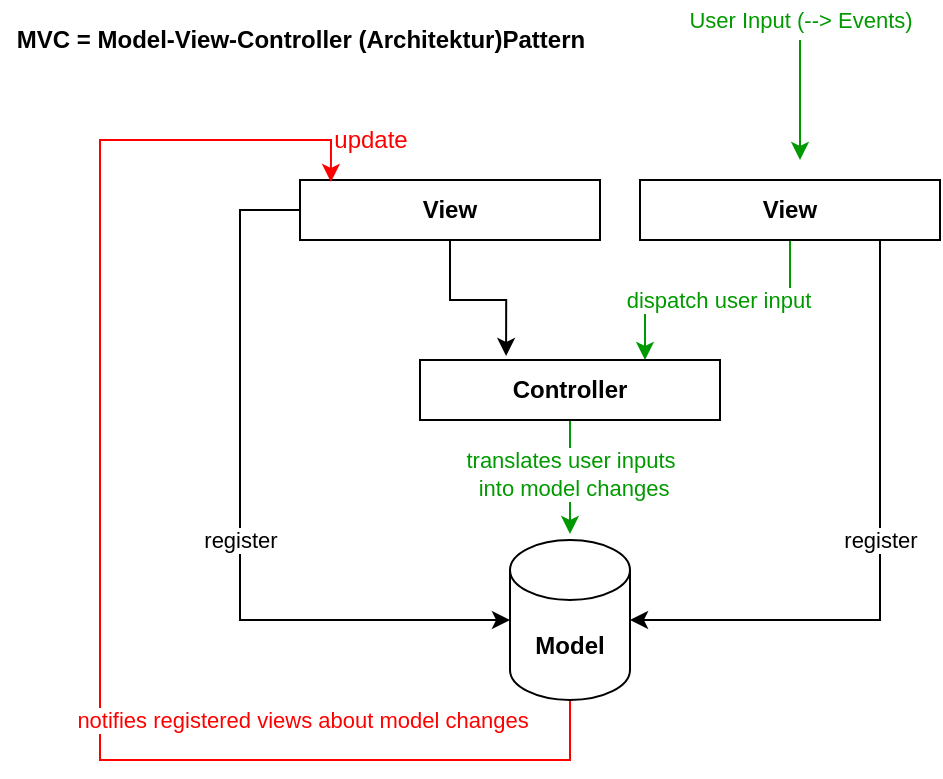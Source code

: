 <mxfile version="14.6.13" type="device"><diagram id="VcXyuBPut6nX_G4E9Ors" name="Page-1"><mxGraphModel dx="776" dy="560" grid="1" gridSize="10" guides="1" tooltips="1" connect="1" arrows="1" fold="1" page="1" pageScale="1" pageWidth="1169" pageHeight="827" math="0" shadow="0"><root><mxCell id="0"/><mxCell id="1" parent="0"/><mxCell id="lPxH0SBTsUKgrTSQWkqq-1" value="MVC = Model-View-Controller (Architektur)Pattern" style="text;html=1;align=center;verticalAlign=middle;resizable=0;points=[];autosize=1;strokeColor=none;fontStyle=1" vertex="1" parent="1"><mxGeometry x="110" y="120" width="300" height="20" as="geometry"/></mxCell><mxCell id="lPxH0SBTsUKgrTSQWkqq-6" value="dispatch user input" style="edgeStyle=orthogonalEdgeStyle;rounded=0;orthogonalLoop=1;jettySize=auto;html=1;entryX=0.75;entryY=0;entryDx=0;entryDy=0;fontColor=#009900;strokeColor=#009900;" edge="1" parent="1" source="lPxH0SBTsUKgrTSQWkqq-2" target="lPxH0SBTsUKgrTSQWkqq-4"><mxGeometry relative="1" as="geometry"/></mxCell><mxCell id="lPxH0SBTsUKgrTSQWkqq-14" style="edgeStyle=orthogonalEdgeStyle;rounded=0;orthogonalLoop=1;jettySize=auto;html=1;" edge="1" parent="1" source="lPxH0SBTsUKgrTSQWkqq-2" target="lPxH0SBTsUKgrTSQWkqq-5"><mxGeometry relative="1" as="geometry"><Array as="points"><mxPoint x="550" y="420"/></Array></mxGeometry></mxCell><mxCell id="lPxH0SBTsUKgrTSQWkqq-15" value="register" style="edgeLabel;html=1;align=center;verticalAlign=middle;resizable=0;points=[];" vertex="1" connectable="0" parent="lPxH0SBTsUKgrTSQWkqq-14"><mxGeometry x="-0.232" relative="1" as="geometry"><mxPoint y="29" as="offset"/></mxGeometry></mxCell><mxCell id="lPxH0SBTsUKgrTSQWkqq-2" value="View" style="rounded=0;whiteSpace=wrap;html=1;fontStyle=1" vertex="1" parent="1"><mxGeometry x="430" y="200" width="150" height="30" as="geometry"/></mxCell><mxCell id="lPxH0SBTsUKgrTSQWkqq-7" style="edgeStyle=orthogonalEdgeStyle;rounded=0;orthogonalLoop=1;jettySize=auto;html=1;entryX=0.287;entryY=-0.067;entryDx=0;entryDy=0;entryPerimeter=0;" edge="1" parent="1" source="lPxH0SBTsUKgrTSQWkqq-3" target="lPxH0SBTsUKgrTSQWkqq-4"><mxGeometry relative="1" as="geometry"/></mxCell><mxCell id="lPxH0SBTsUKgrTSQWkqq-12" style="edgeStyle=orthogonalEdgeStyle;rounded=0;orthogonalLoop=1;jettySize=auto;html=1;" edge="1" parent="1" source="lPxH0SBTsUKgrTSQWkqq-3" target="lPxH0SBTsUKgrTSQWkqq-5"><mxGeometry relative="1" as="geometry"><Array as="points"><mxPoint x="230" y="215"/><mxPoint x="230" y="420"/></Array></mxGeometry></mxCell><mxCell id="lPxH0SBTsUKgrTSQWkqq-13" value="register" style="edgeLabel;html=1;align=center;verticalAlign=middle;resizable=0;points=[];" vertex="1" connectable="0" parent="lPxH0SBTsUKgrTSQWkqq-12"><mxGeometry x="0.147" relative="1" as="geometry"><mxPoint y="-17" as="offset"/></mxGeometry></mxCell><mxCell id="lPxH0SBTsUKgrTSQWkqq-3" value="View" style="rounded=0;whiteSpace=wrap;html=1;fontStyle=1" vertex="1" parent="1"><mxGeometry x="260" y="200" width="150" height="30" as="geometry"/></mxCell><mxCell id="lPxH0SBTsUKgrTSQWkqq-10" value="&lt;font style=&quot;font-size: 11px;&quot;&gt;&lt;span style=&quot;font-family: helvetica; font-style: normal; font-weight: 400; letter-spacing: normal; text-align: center; text-indent: 0px; text-transform: none; word-spacing: 0px; display: inline; float: none; font-size: 11px;&quot;&gt;translates user inputs&lt;/span&gt;&lt;br style=&quot;font-family: helvetica; font-style: normal; font-weight: 400; letter-spacing: normal; text-align: center; text-indent: 0px; text-transform: none; word-spacing: 0px; font-size: 11px;&quot;&gt;&lt;span style=&quot;font-family: helvetica; font-style: normal; font-weight: 400; letter-spacing: normal; text-align: center; text-indent: 0px; text-transform: none; word-spacing: 0px; display: inline; float: none; font-size: 11px;&quot;&gt;&amp;nbsp;into model changes&lt;/span&gt;&lt;/font&gt;" style="edgeStyle=orthogonalEdgeStyle;rounded=0;orthogonalLoop=1;jettySize=auto;html=1;fontSize=11;fontColor=#009900;strokeColor=#009900;" edge="1" parent="1"><mxGeometry relative="1" as="geometry"><mxPoint x="395" y="317" as="sourcePoint"/><mxPoint x="395" y="377" as="targetPoint"/><mxPoint as="offset"/></mxGeometry></mxCell><mxCell id="lPxH0SBTsUKgrTSQWkqq-4" value="Controller" style="rounded=0;whiteSpace=wrap;html=1;fontStyle=1" vertex="1" parent="1"><mxGeometry x="320" y="290" width="150" height="30" as="geometry"/></mxCell><mxCell id="lPxH0SBTsUKgrTSQWkqq-16" style="edgeStyle=orthogonalEdgeStyle;rounded=0;orthogonalLoop=1;jettySize=auto;html=1;entryX=0.103;entryY=0.033;entryDx=0;entryDy=0;entryPerimeter=0;strokeColor=#FF0000;" edge="1" parent="1" source="lPxH0SBTsUKgrTSQWkqq-5" target="lPxH0SBTsUKgrTSQWkqq-3"><mxGeometry relative="1" as="geometry"><Array as="points"><mxPoint x="395" y="490"/><mxPoint x="160" y="490"/><mxPoint x="160" y="180"/><mxPoint x="276" y="180"/></Array></mxGeometry></mxCell><mxCell id="lPxH0SBTsUKgrTSQWkqq-17" value="notifies registered views about model changes" style="edgeLabel;html=1;align=center;verticalAlign=middle;resizable=0;points=[];fontColor=#FF0000;" vertex="1" connectable="0" parent="lPxH0SBTsUKgrTSQWkqq-16"><mxGeometry x="-0.45" relative="1" as="geometry"><mxPoint x="31" y="-20" as="offset"/></mxGeometry></mxCell><mxCell id="lPxH0SBTsUKgrTSQWkqq-5" value="Model" style="shape=cylinder3;whiteSpace=wrap;html=1;boundedLbl=1;backgroundOutline=1;size=15;fontStyle=1" vertex="1" parent="1"><mxGeometry x="365" y="380" width="60" height="80" as="geometry"/></mxCell><mxCell id="lPxH0SBTsUKgrTSQWkqq-8" value="" style="endArrow=classic;html=1;strokeColor=#009900;" edge="1" parent="1" source="lPxH0SBTsUKgrTSQWkqq-9"><mxGeometry width="50" height="50" relative="1" as="geometry"><mxPoint x="510" y="100" as="sourcePoint"/><mxPoint x="510" y="190" as="targetPoint"/></mxGeometry></mxCell><mxCell id="lPxH0SBTsUKgrTSQWkqq-9" value="User Input (--&amp;gt; Events)" style="text;html=1;align=center;verticalAlign=middle;resizable=0;points=[];autosize=1;strokeColor=none;fontSize=11;fontColor=#009900;" vertex="1" parent="1"><mxGeometry x="445" y="110" width="130" height="20" as="geometry"/></mxCell><mxCell id="lPxH0SBTsUKgrTSQWkqq-18" value="update" style="text;html=1;align=center;verticalAlign=middle;resizable=0;points=[];autosize=1;strokeColor=none;fontColor=#FF0000;" vertex="1" parent="1"><mxGeometry x="270" y="170" width="50" height="20" as="geometry"/></mxCell></root></mxGraphModel></diagram></mxfile>